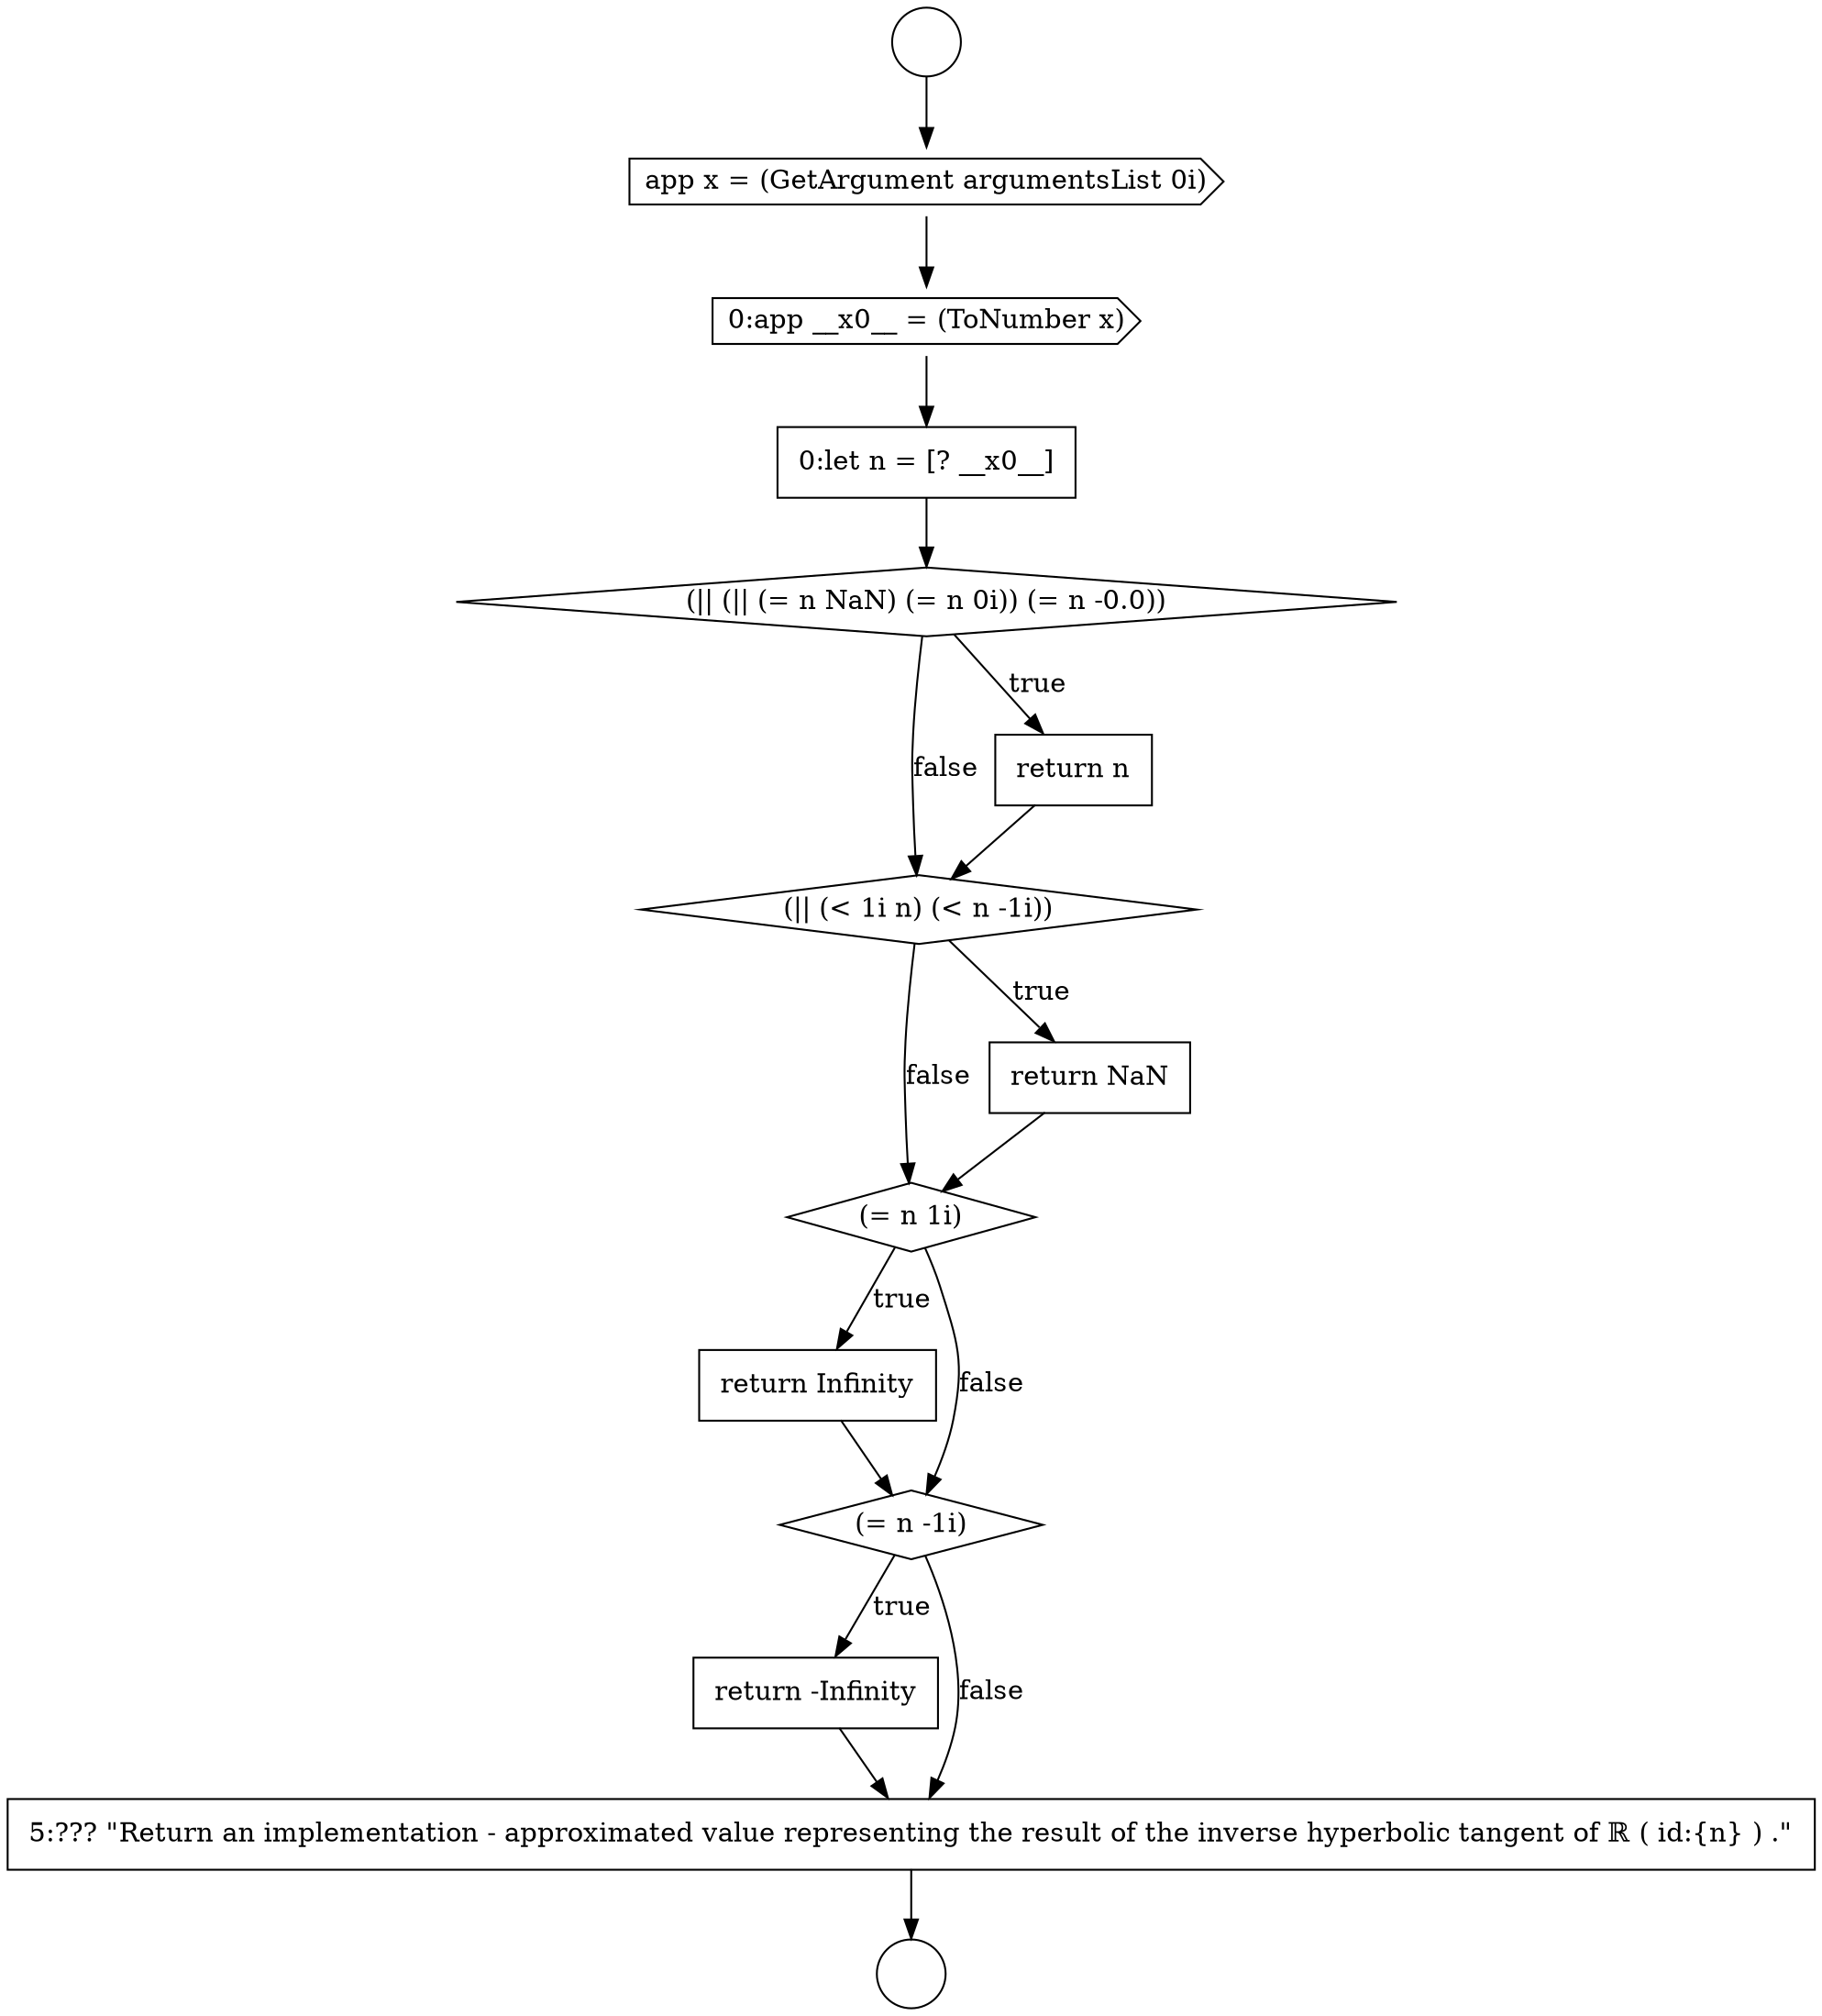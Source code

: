 digraph {
  node12789 [shape=cds, label=<<font color="black">app x = (GetArgument argumentsList 0i)</font>> color="black" fillcolor="white" style=filled]
  node12794 [shape=diamond, label=<<font color="black">(|| (&lt; 1i n) (&lt; n -1i))</font>> color="black" fillcolor="white" style=filled]
  node12799 [shape=none, margin=0, label=<<font color="black">
    <table border="0" cellborder="1" cellspacing="0" cellpadding="10">
      <tr><td align="left">return -Infinity</td></tr>
    </table>
  </font>> color="black" fillcolor="white" style=filled]
  node12788 [shape=circle label=" " color="black" fillcolor="white" style=filled]
  node12787 [shape=circle label=" " color="black" fillcolor="white" style=filled]
  node12791 [shape=none, margin=0, label=<<font color="black">
    <table border="0" cellborder="1" cellspacing="0" cellpadding="10">
      <tr><td align="left">0:let n = [? __x0__]</td></tr>
    </table>
  </font>> color="black" fillcolor="white" style=filled]
  node12797 [shape=none, margin=0, label=<<font color="black">
    <table border="0" cellborder="1" cellspacing="0" cellpadding="10">
      <tr><td align="left">return Infinity</td></tr>
    </table>
  </font>> color="black" fillcolor="white" style=filled]
  node12790 [shape=cds, label=<<font color="black">0:app __x0__ = (ToNumber x)</font>> color="black" fillcolor="white" style=filled]
  node12798 [shape=diamond, label=<<font color="black">(= n -1i)</font>> color="black" fillcolor="white" style=filled]
  node12793 [shape=none, margin=0, label=<<font color="black">
    <table border="0" cellborder="1" cellspacing="0" cellpadding="10">
      <tr><td align="left">return n</td></tr>
    </table>
  </font>> color="black" fillcolor="white" style=filled]
  node12792 [shape=diamond, label=<<font color="black">(|| (|| (= n NaN) (= n 0i)) (= n -0.0))</font>> color="black" fillcolor="white" style=filled]
  node12796 [shape=diamond, label=<<font color="black">(= n 1i)</font>> color="black" fillcolor="white" style=filled]
  node12795 [shape=none, margin=0, label=<<font color="black">
    <table border="0" cellborder="1" cellspacing="0" cellpadding="10">
      <tr><td align="left">return NaN</td></tr>
    </table>
  </font>> color="black" fillcolor="white" style=filled]
  node12800 [shape=none, margin=0, label=<<font color="black">
    <table border="0" cellborder="1" cellspacing="0" cellpadding="10">
      <tr><td align="left">5:??? &quot;Return an implementation - approximated value representing the result of the inverse hyperbolic tangent of ℝ ( id:{n} ) .&quot;</td></tr>
    </table>
  </font>> color="black" fillcolor="white" style=filled]
  node12793 -> node12794 [ color="black"]
  node12794 -> node12795 [label=<<font color="black">true</font>> color="black"]
  node12794 -> node12796 [label=<<font color="black">false</font>> color="black"]
  node12797 -> node12798 [ color="black"]
  node12791 -> node12792 [ color="black"]
  node12787 -> node12789 [ color="black"]
  node12798 -> node12799 [label=<<font color="black">true</font>> color="black"]
  node12798 -> node12800 [label=<<font color="black">false</font>> color="black"]
  node12799 -> node12800 [ color="black"]
  node12796 -> node12797 [label=<<font color="black">true</font>> color="black"]
  node12796 -> node12798 [label=<<font color="black">false</font>> color="black"]
  node12795 -> node12796 [ color="black"]
  node12789 -> node12790 [ color="black"]
  node12800 -> node12788 [ color="black"]
  node12790 -> node12791 [ color="black"]
  node12792 -> node12793 [label=<<font color="black">true</font>> color="black"]
  node12792 -> node12794 [label=<<font color="black">false</font>> color="black"]
}
